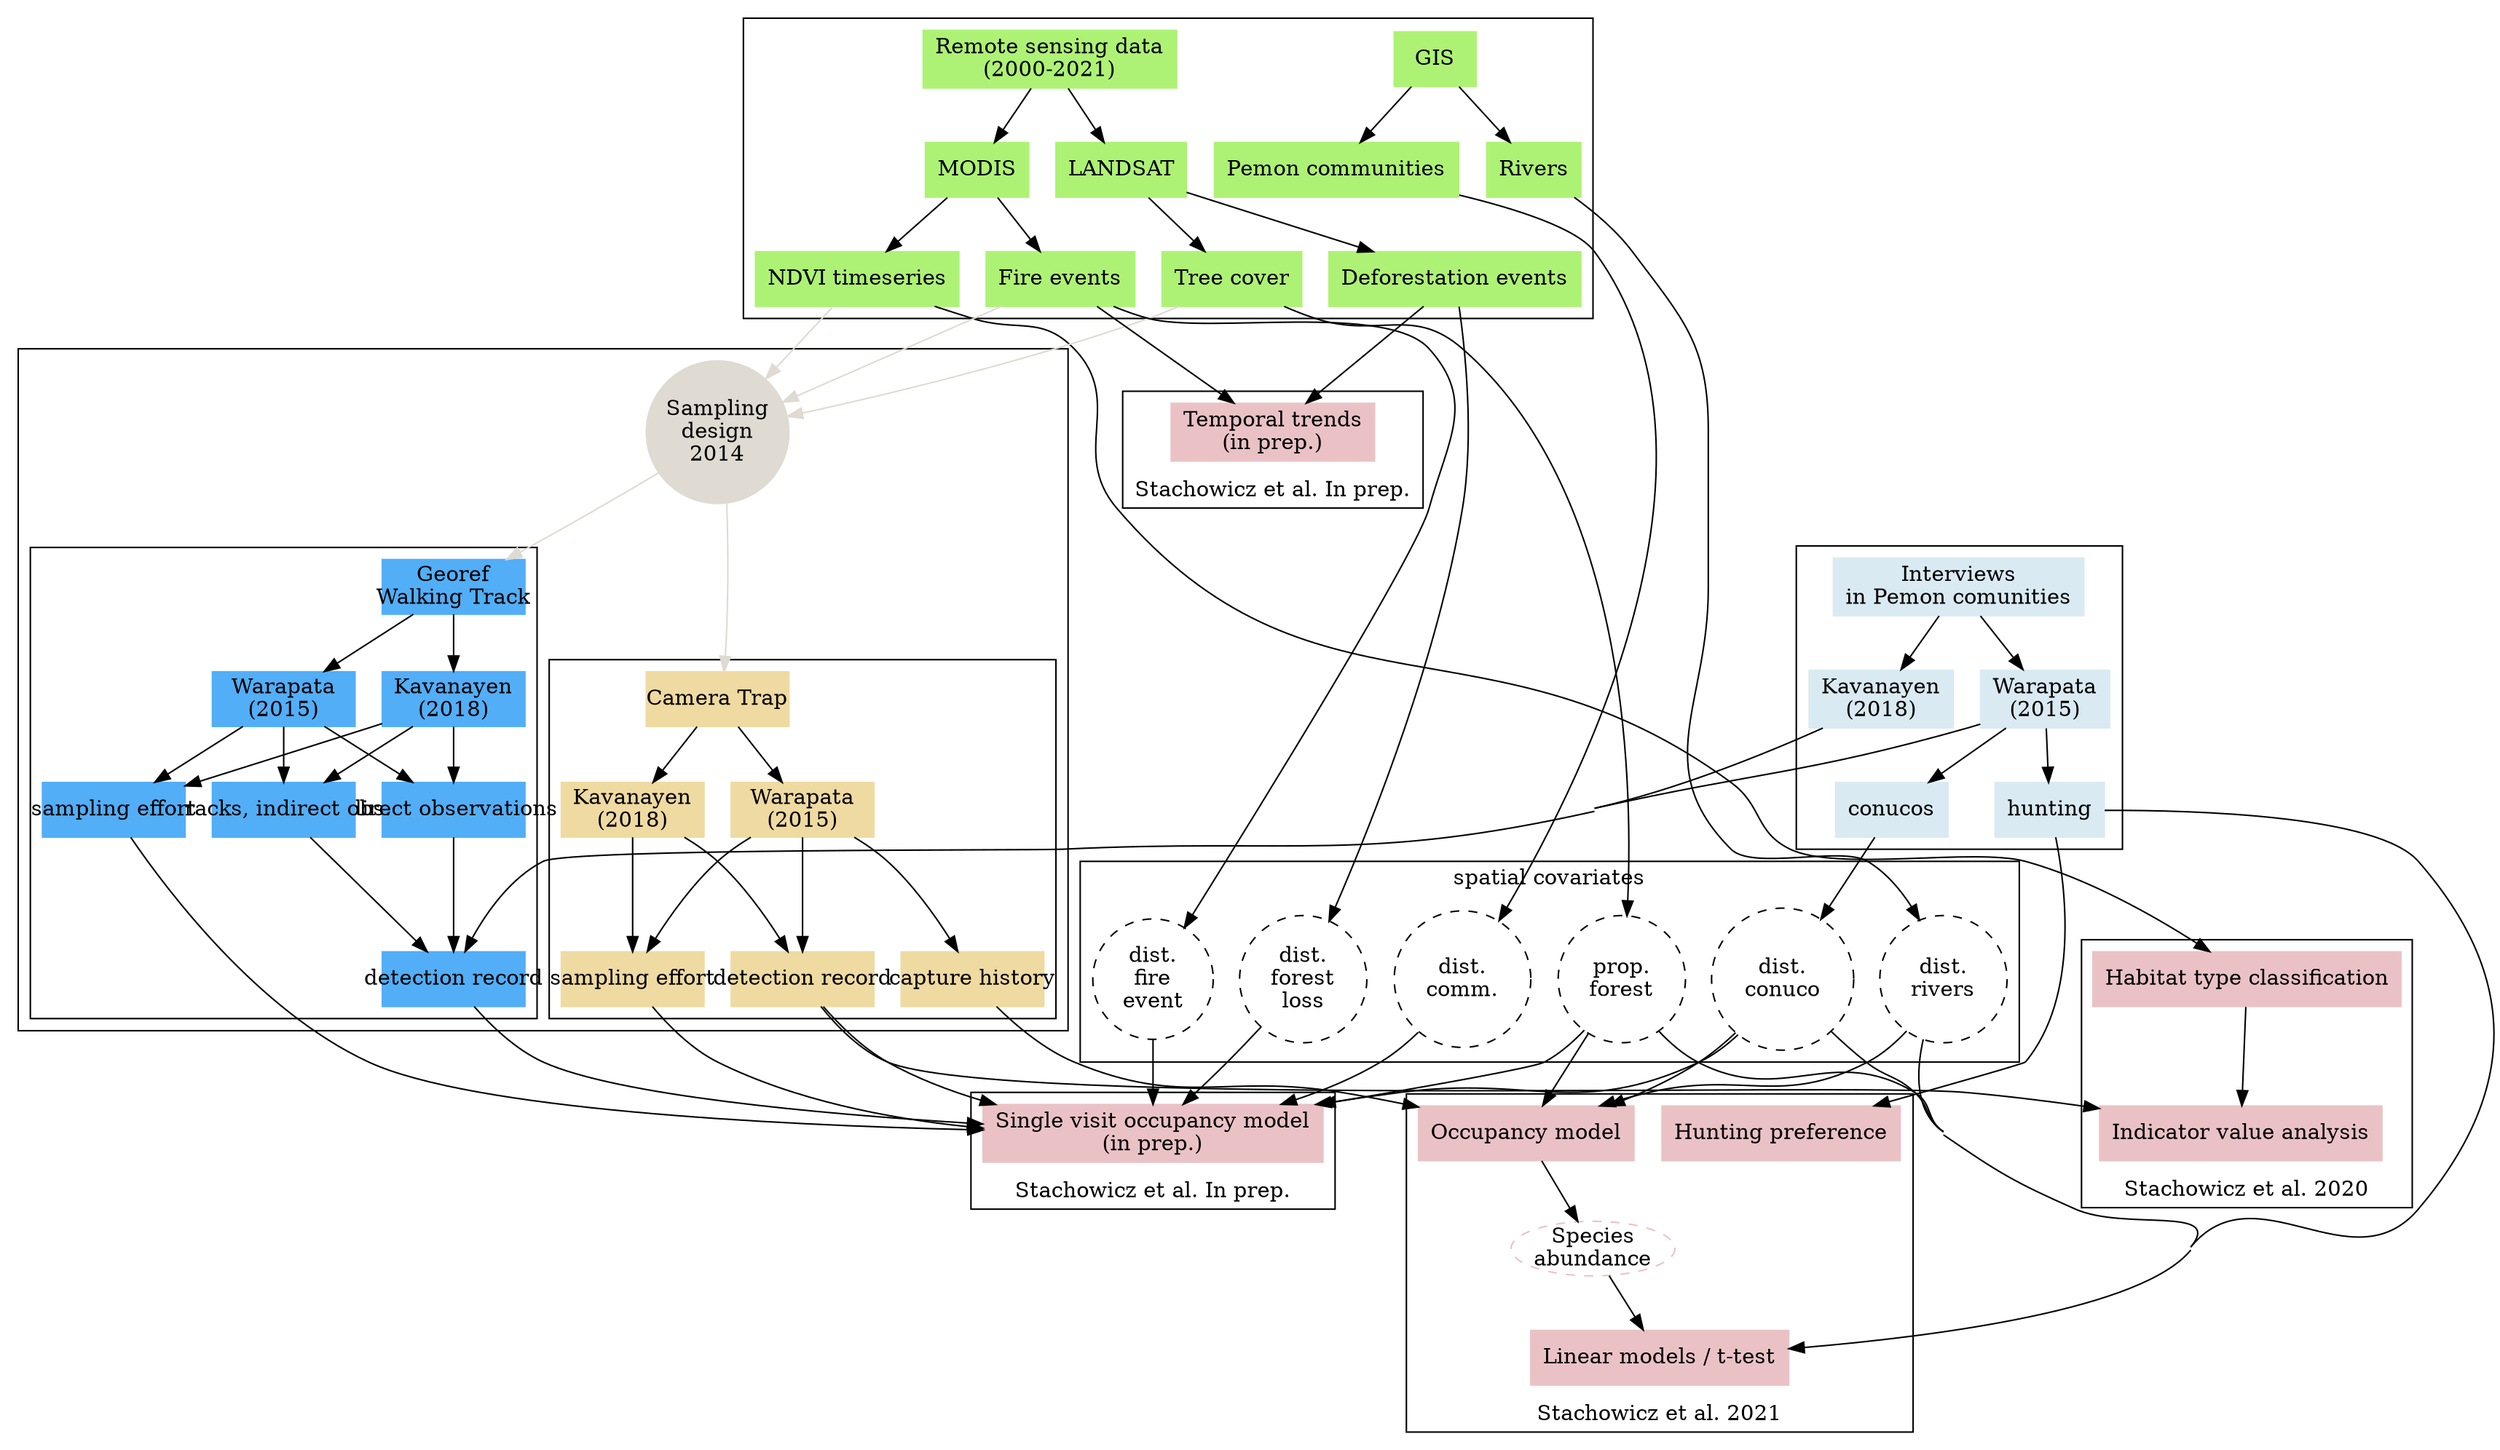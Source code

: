 digraph G {
	concentrate=true;
	##rankdir=LR;
    layout=dot;
	//newrank=true; // rank without respect to cluster
    rankdir="TD"; 
	//subgraph cluster_analysis
	{
		node [shape=box color="#EAC2C5" style="filled"]
		subgraph cluster_St2021 {
			label="Stachowicz et al. 2021" labelloc = "bottom"
			OCCU [label="Occupancy model"]
			HF [label="Linear models / t-test"]
			HP [label="Hunting preference"]
			ABUN [label="Species\nabundance" shape=ellipse,width=1.5,fixedsize=true,style="dashed"]
		}
		subgraph cluster_St2020 {
			label="Stachowicz et al. 2020" labelloc = "bottom"
			HT [label="Habitat type classification"]
			IV [label="Indicator value analysis"]	
		}
		subgraph cluster_StMS1 {
			label="Stachowicz et al. In prep." labelloc = "bottom"
			SVOC [label="Single visit occupancy model\n(in prep.)"]
		}
		subgraph cluster_StMS2 {
			label="Stachowicz et al. In prep." labelloc = "bottom"
			TREND [label="Temporal trends\n(in prep.)"]
		}
		//IV -> {OCCU;HF;HP} -> {SVOC;TREND} [style = invis] // set node order in cluster
	}

    subgraph cluster_spatial {
		rankdir="LR"
		node [shape=box color="#AEF275" style="filled"]
		RS [label="Remote sensing data\n(2000-2021)"]
		MODIS
		LANDSAT
		NDVI [label="NDVI timeseries"]
		DFOR [label="Deforestation events"]
		FRST [label="Tree cover"]
		FIRE [label="Fire events"]
		
		GIS 
		RIVER [label="Rivers"]
		COMU [label="Pemon communities"]
	}

	
	subgraph cluster_interviews {
		node [shape=box color="#DAEAF2" style="filled"]
		INT [label="Interviews\nin Pemon comunities"]
		INTW [label="Warapata\n(2015)"]
		INTK [label="Kavanayen\n(2018)"]
		HUNT [label="hunting"]
		CONU [label="conucos"]
	}
	
	

    subgraph cluster_fieldwork {
		rankdir="TD"
		node [shape=circle style="filled" width=1.3 fixedsize=true color="#DFDAD2"];
		SD [label="Sampling\ndesign\n2014"]
		subgraph cluster_obs {
			node [shape=box color="#52AEF7" style="filled"]
			TRACK [label="Georef\nWalking Track"]
			TRACKW [label="Warapata\n(2015)"]
			TRACKK [label="Kavanayen\n(2018)"]
			PR [label="detection record"]
			OBS [label="direct observations"] 
			INOBS [label="tracks, indirect obs."] 
			EFF [label="sampling effort"]
		}
		subgraph cluster_camera {
			
			node [shape=box color="#EFDAA2" style="filled"]
			CT [label="Camera Trap"]
			CTW [label="Warapata\n(2015)"]
			CTK [label="Kavanayen\n(2018)"]
			CH [label="capture history"]
			PA [label="detection record"]
			CTE [label="sampling effort"]
		}
			SD -> {TRACK -> CT [style = invis]} [style = invis] // set node order in cluster
	
    }
	subgraph cluster_covars {
		label="spatial covariates"
		node [shape=circle style="dashed"]
		DRIV [label="dist.\nrivers"]
		PFST  [label="prop.\nforest"]
		DDFR [label="dist.\nforest\nloss"]
		DFIRE [label="dist.\nfire\nevent"]
		DCOM [label="dist.\ncomm."]
		DCON [label="dist.\nconuco"]
	}
	{	
		MODIS -> {NDVI, FIRE}
		GIS -> {RIVER, COMU}
		RS -> {MODIS,LANDSAT}
		NDVI -> HT
		LANDSAT -> DFOR,FRST
		NDVI,FIRE,FRST -> SD [style="solid" color="#DFDAD2"]
		SD -> CT,TRACK  [style="solid" color="#DFDAD2"]
		RIVER -> DRIV
		CONU  -> DCON
		FIRE  -> DFIRE
		FRST-> PFST
		DFOR -> DDFR
		COMU  -> DCOM
		CT -> CTW -> CH 
		CTW -> CTE
		CT -> CTK -> CTE
		{CTW;CTK} -> PA
		TRACK -> {TRACKW;TRACKK} -> EFF
		{TRACKW;TRACKK} -> {INOBS, OBS} -> PR
		{CH, DRIV, DCON, PFST} -> OCCU
		PA, HT -> IV
		PA, PR , DDFR , DFIRE,PFST, DCON, DCOM -> SVOC
		INT -> INTW ->  PR,HUNT,CONU
		INT -> INTK ->  PR
		EFF,CTE -> SVOC
		OCCU -> ABUN
		ABUN,HUNT,PFST,DRIV,DCON -> HF
		HUNT -> HP
		FIRE,DFOR -> TREND 
	}
}

